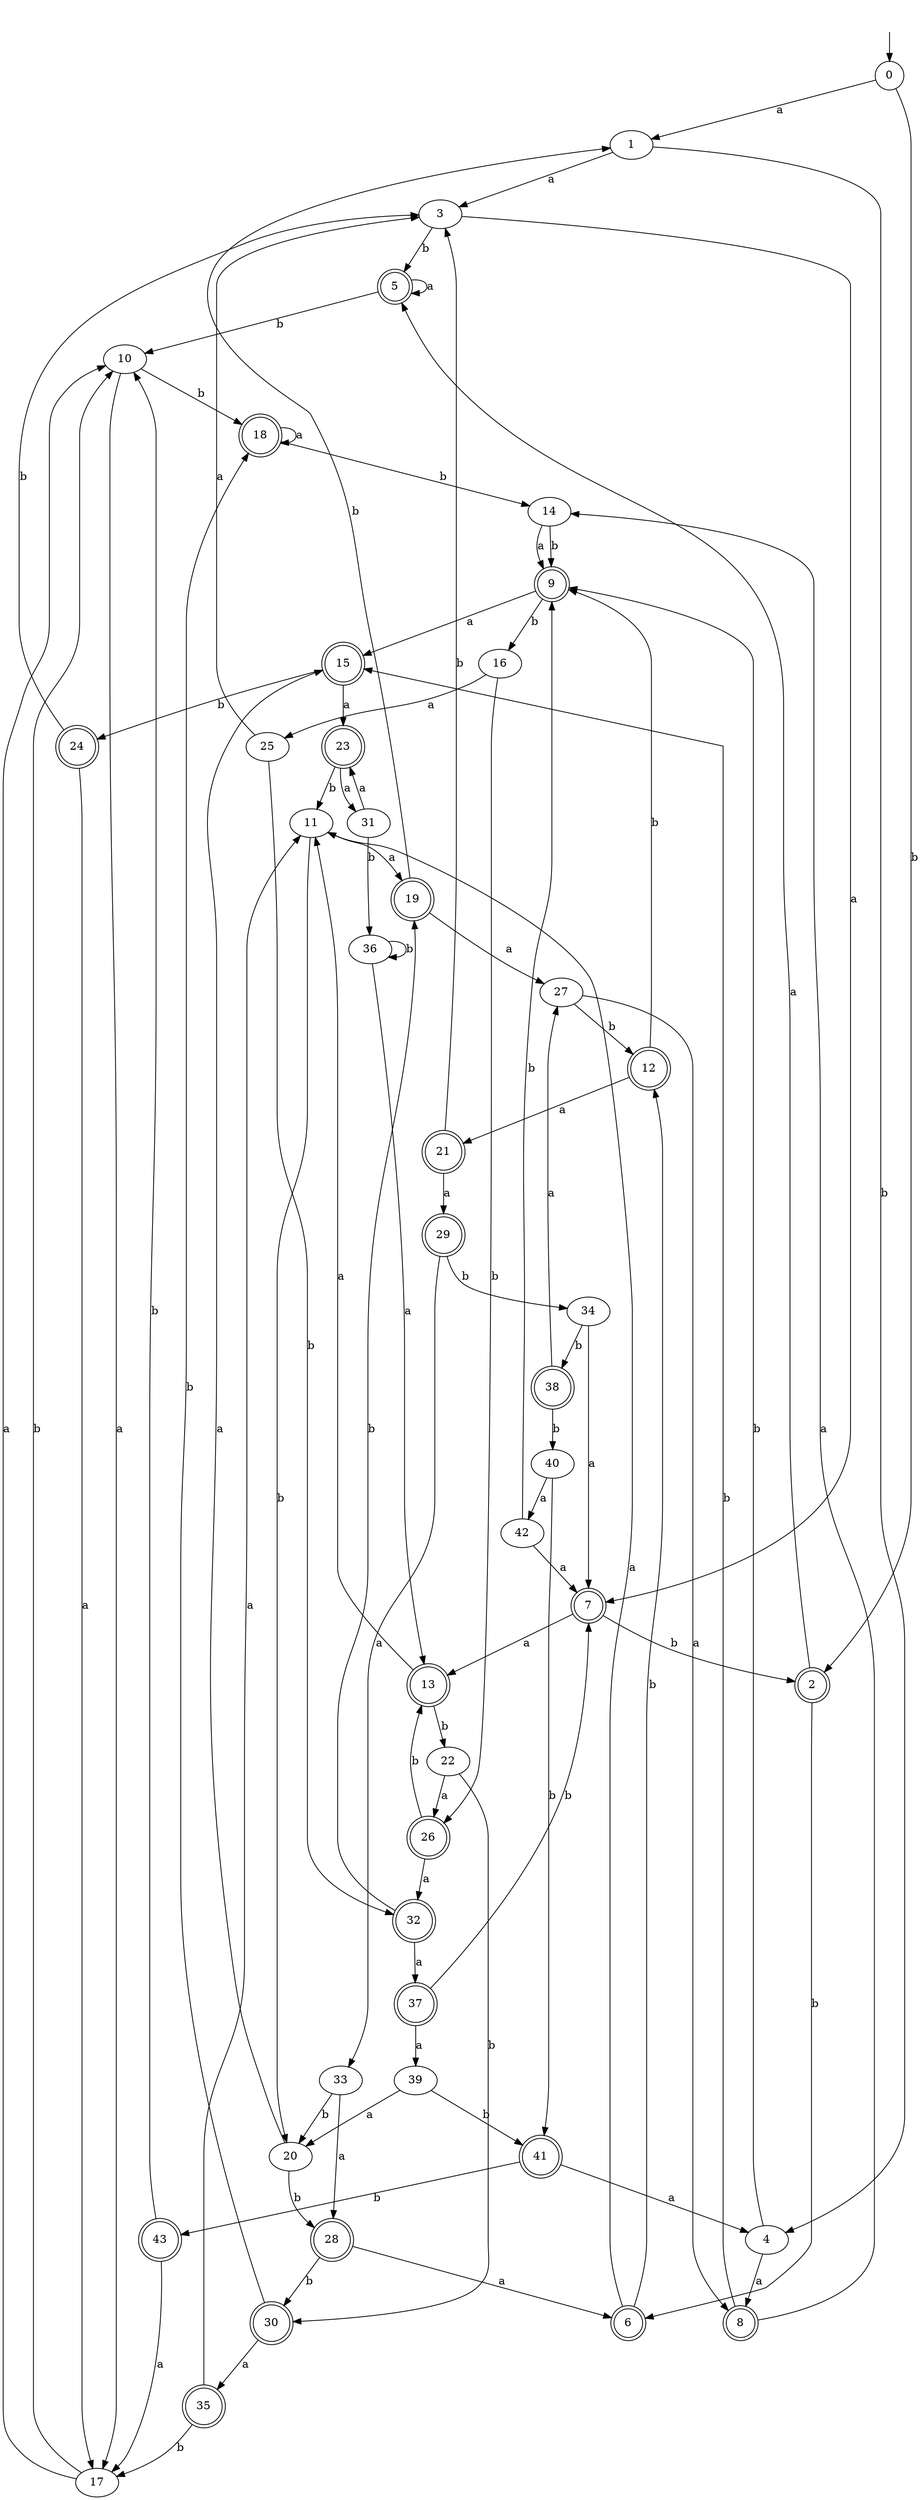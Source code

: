 digraph RandomDFA {
  __start0 [label="", shape=none];
  __start0 -> 0 [label=""];
  0 [shape=circle]
  0 -> 1 [label="a"]
  0 -> 2 [label="b"]
  1
  1 -> 3 [label="a"]
  1 -> 4 [label="b"]
  2 [shape=doublecircle]
  2 -> 5 [label="a"]
  2 -> 6 [label="b"]
  3
  3 -> 7 [label="a"]
  3 -> 5 [label="b"]
  4
  4 -> 8 [label="a"]
  4 -> 9 [label="b"]
  5 [shape=doublecircle]
  5 -> 5 [label="a"]
  5 -> 10 [label="b"]
  6 [shape=doublecircle]
  6 -> 11 [label="a"]
  6 -> 12 [label="b"]
  7 [shape=doublecircle]
  7 -> 13 [label="a"]
  7 -> 2 [label="b"]
  8 [shape=doublecircle]
  8 -> 14 [label="a"]
  8 -> 15 [label="b"]
  9 [shape=doublecircle]
  9 -> 15 [label="a"]
  9 -> 16 [label="b"]
  10
  10 -> 17 [label="a"]
  10 -> 18 [label="b"]
  11
  11 -> 19 [label="a"]
  11 -> 20 [label="b"]
  12 [shape=doublecircle]
  12 -> 21 [label="a"]
  12 -> 9 [label="b"]
  13 [shape=doublecircle]
  13 -> 11 [label="a"]
  13 -> 22 [label="b"]
  14
  14 -> 9 [label="a"]
  14 -> 9 [label="b"]
  15 [shape=doublecircle]
  15 -> 23 [label="a"]
  15 -> 24 [label="b"]
  16
  16 -> 25 [label="a"]
  16 -> 26 [label="b"]
  17
  17 -> 10 [label="a"]
  17 -> 10 [label="b"]
  18 [shape=doublecircle]
  18 -> 18 [label="a"]
  18 -> 14 [label="b"]
  19 [shape=doublecircle]
  19 -> 27 [label="a"]
  19 -> 1 [label="b"]
  20
  20 -> 15 [label="a"]
  20 -> 28 [label="b"]
  21 [shape=doublecircle]
  21 -> 29 [label="a"]
  21 -> 3 [label="b"]
  22
  22 -> 26 [label="a"]
  22 -> 30 [label="b"]
  23 [shape=doublecircle]
  23 -> 31 [label="a"]
  23 -> 11 [label="b"]
  24 [shape=doublecircle]
  24 -> 17 [label="a"]
  24 -> 3 [label="b"]
  25
  25 -> 3 [label="a"]
  25 -> 32 [label="b"]
  26 [shape=doublecircle]
  26 -> 32 [label="a"]
  26 -> 13 [label="b"]
  27
  27 -> 8 [label="a"]
  27 -> 12 [label="b"]
  28 [shape=doublecircle]
  28 -> 6 [label="a"]
  28 -> 30 [label="b"]
  29 [shape=doublecircle]
  29 -> 33 [label="a"]
  29 -> 34 [label="b"]
  30 [shape=doublecircle]
  30 -> 35 [label="a"]
  30 -> 18 [label="b"]
  31
  31 -> 23 [label="a"]
  31 -> 36 [label="b"]
  32 [shape=doublecircle]
  32 -> 37 [label="a"]
  32 -> 19 [label="b"]
  33
  33 -> 28 [label="a"]
  33 -> 20 [label="b"]
  34
  34 -> 7 [label="a"]
  34 -> 38 [label="b"]
  35 [shape=doublecircle]
  35 -> 11 [label="a"]
  35 -> 17 [label="b"]
  36
  36 -> 13 [label="a"]
  36 -> 36 [label="b"]
  37 [shape=doublecircle]
  37 -> 39 [label="a"]
  37 -> 7 [label="b"]
  38 [shape=doublecircle]
  38 -> 27 [label="a"]
  38 -> 40 [label="b"]
  39
  39 -> 20 [label="a"]
  39 -> 41 [label="b"]
  40
  40 -> 42 [label="a"]
  40 -> 41 [label="b"]
  41 [shape=doublecircle]
  41 -> 4 [label="a"]
  41 -> 43 [label="b"]
  42
  42 -> 7 [label="a"]
  42 -> 9 [label="b"]
  43 [shape=doublecircle]
  43 -> 17 [label="a"]
  43 -> 10 [label="b"]
}
